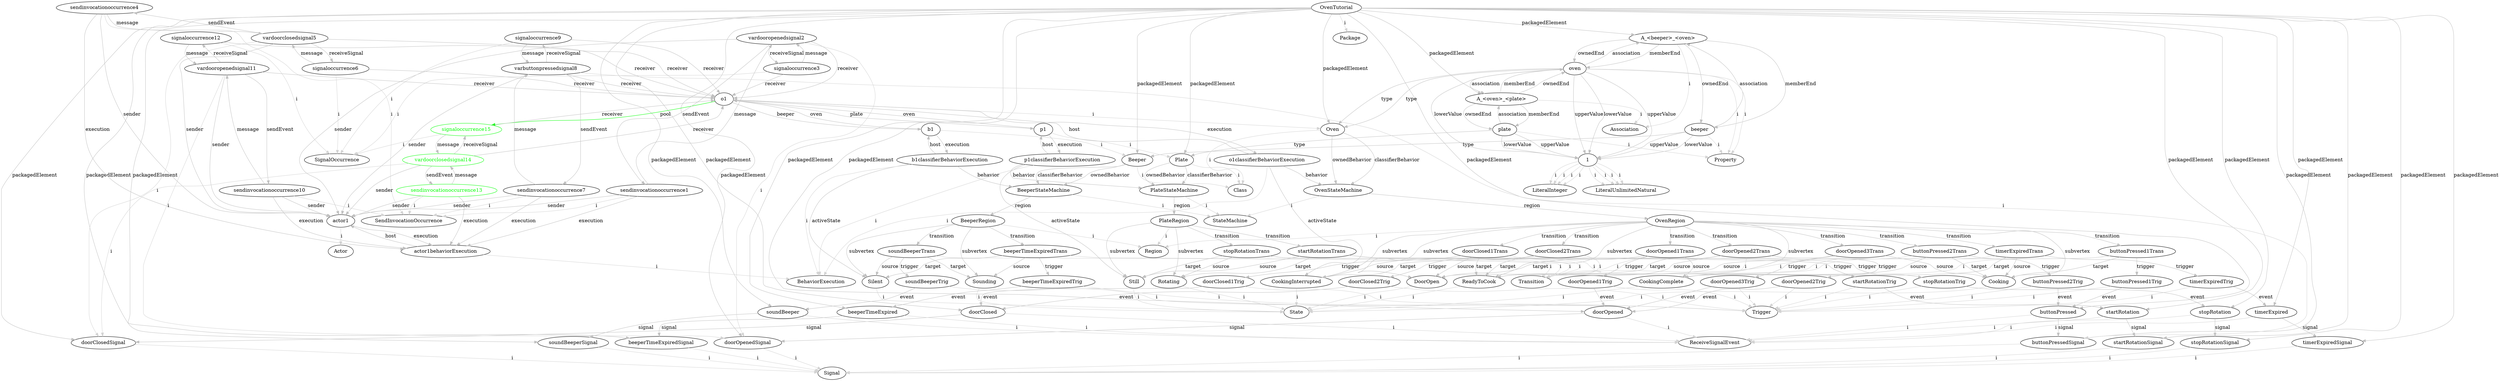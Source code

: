 digraph umlMetamodel {
	"OvenTutorial" -> "Package" [label="i", color="lightgrey"]
	"OvenTutorial" -> "Oven" [label="packagedElement", color="grey"]
	"Oven" -> "Class" [label="i", color="lightgrey"]
	"Oven" -> "OvenStateMachine" [label="classifierBehavior", color="grey"]
	"Oven" -> "OvenStateMachine" [label="ownedBehavior", color="grey"]
	"OvenStateMachine" -> "StateMachine" [label="i", color="lightgrey"]
	"OvenStateMachine" -> "OvenRegion" [label="region", color="grey"]
	"OvenRegion" -> "Region" [label="i", color="lightgrey"]
	"OvenRegion" -> "ReadyToCook" [label="subvertex", color="grey"]
	"ReadyToCook" -> "State" [label="i", color="lightgrey"]
	"OvenRegion" -> "DoorOpen" [label="subvertex", color="grey"]
	"DoorOpen" -> "State" [label="i", color="lightgrey"]
	"OvenRegion" -> "Cooking" [label="subvertex", color="grey"]
	"Cooking" -> "State" [label="i", color="lightgrey"]
	"OvenRegion" -> "CookingInterrupted" [label="subvertex", color="grey"]
	"CookingInterrupted" -> "State" [label="i", color="lightgrey"]
	"OvenRegion" -> "CookingComplete" [label="subvertex", color="grey"]
	"CookingComplete" -> "State" [label="i", color="lightgrey"]
	"OvenRegion" -> "doorOpened3Trans" [label="transition", color="grey"]
	"doorOpened3Trans" -> "Transition" [label="i", color="lightgrey"]
	"doorOpened3Trans" -> "Cooking" [label="source", color="grey"]
	"doorOpened3Trans" -> "CookingInterrupted" [label="target", color="grey"]
	"doorOpened3Trig" -> "Trigger" [label="i", color="lightgrey"]
	"OvenRegion" -> "buttonPressed1Trans" [label="transition", color="grey"]
	"buttonPressed1Trans" -> "Transition" [label="i", color="lightgrey"]
	"buttonPressed1Trans" -> "ReadyToCook" [label="source", color="grey"]
	"buttonPressed1Trans" -> "Cooking" [label="target", color="grey"]
	"buttonPressed1Trig" -> "Trigger" [label="i", color="lightgrey"]
	"OvenRegion" -> "doorClosed2Trans" [label="transition", color="grey"]
	"doorClosed2Trans" -> "Transition" [label="i", color="lightgrey"]
	"doorClosed2Trans" -> "CookingInterrupted" [label="source", color="grey"]
	"doorClosed2Trans" -> "ReadyToCook" [label="target", color="grey"]
	"doorClosed2Trans" -> "doorClosed2Trig" [label="trigger", color="grey"]
	"doorClosed2Trig" -> "Trigger" [label="i", color="lightgrey"]
	"doorClosed2Trig" -> "doorClosed" [label="event", color="grey"]
	"OvenRegion" -> "doorClosed1Trans" [label="transition", color="grey"]
	"doorClosed1Trans" -> "Transition" [label="i", color="lightgrey"]
	"doorClosed1Trans" -> "DoorOpen" [label="source", color="grey"]
	"doorClosed1Trans" -> "ReadyToCook" [label="target", color="grey"]
	"doorClosed1Trig" -> "Trigger" [label="i", color="lightgrey"]
	"OvenRegion" -> "timerExpiredTrans" [label="transition", color="grey"]
	"timerExpiredTrans" -> "Transition" [label="i", color="lightgrey"]
	"timerExpiredTrans" -> "Cooking" [label="source", color="grey"]
	"timerExpiredTrans" -> "CookingComplete" [label="target", color="grey"]
	"timerExpiredTrans" -> "timerExpiredTrig" [label="trigger", color="grey"]
	"timerExpiredTrig" -> "Trigger" [label="i", color="lightgrey"]
	"timerExpiredTrig" -> "timerExpired" [label="event", color="grey"]
	"OvenRegion" -> "buttonPressed2Trans" [label="transition", color="grey"]
	"buttonPressed2Trans" -> "Transition" [label="i", color="lightgrey"]
	"buttonPressed2Trans" -> "CookingComplete" [label="source", color="grey"]
	"buttonPressed2Trans" -> "Cooking" [label="target", color="grey"]
	"buttonPressed2Trans" -> "buttonPressed2Trig" [label="trigger", color="grey"]
	"buttonPressed2Trig" -> "Trigger" [label="i", color="lightgrey"]
	"buttonPressed2Trig" -> "buttonPressed" [label="event", color="grey"]
	"OvenRegion" -> "doorOpened1Trans" [label="transition", color="grey"]
	"doorOpened1Trans" -> "Transition" [label="i", color="lightgrey"]
	"doorOpened1Trans" -> "CookingComplete" [label="source", color="grey"]
	"doorOpened1Trans" -> "DoorOpen" [label="target", color="grey"]
	"doorOpened1Trans" -> "doorOpened1Trig" [label="trigger", color="grey"]
	"doorOpened1Trig" -> "Trigger" [label="i", color="lightgrey"]
	"doorOpened1Trig" -> "doorOpened" [label="event", color="grey"]
	"OvenRegion" -> "doorOpened2Trans" [label="transition", color="grey"]
	"doorOpened2Trans" -> "Transition" [label="i", color="lightgrey"]
	"doorOpened2Trans" -> "ReadyToCook" [label="source", color="grey"]
	"doorOpened2Trans" -> "DoorOpen" [label="target", color="grey"]
	"doorOpened2Trig" -> "Trigger" [label="i", color="lightgrey"]
	"OvenTutorial" -> "Beeper" [label="packagedElement", color="grey"]
	"Beeper" -> "Class" [label="i", color="lightgrey"]
	"Beeper" -> "BeeperStateMachine" [label="classifierBehavior", color="grey"]
	"Beeper" -> "BeeperStateMachine" [label="ownedBehavior", color="grey"]
	"BeeperStateMachine" -> "StateMachine" [label="i", color="lightgrey"]
	"BeeperStateMachine" -> "BeeperRegion" [label="region", color="grey"]
	"BeeperRegion" -> "Region" [label="i", color="lightgrey"]
	"BeeperRegion" -> "Silent" [label="subvertex", color="grey"]
	"Silent" -> "State" [label="i", color="lightgrey"]
	"BeeperRegion" -> "Sounding" [label="subvertex", color="grey"]
	"Sounding" -> "State" [label="i", color="lightgrey"]
	"BeeperRegion" -> "soundBeeperTrans" [label="transition", color="grey"]
	"soundBeeperTrans" -> "Transition" [label="i", color="lightgrey"]
	"soundBeeperTrans" -> "Silent" [label="source", color="grey"]
	"soundBeeperTrans" -> "Sounding" [label="target", color="grey"]
	"soundBeeperTrans" -> "soundBeeperTrig" [label="trigger", color="grey"]
	"soundBeeperTrig" -> "Trigger" [label="i", color="lightgrey"]
	"soundBeeperTrig" -> "soundBeeper" [label="event", color="grey"]
	"BeeperRegion" -> "beeperTimeExpiredTrans" [label="transition", color="grey"]
	"beeperTimeExpiredTrans" -> "Transition" [label="i", color="lightgrey"]
	"beeperTimeExpiredTrans" -> "Sounding" [label="source", color="grey"]
	"beeperTimeExpiredTrans" -> "Silent" [label="target", color="grey"]
	"beeperTimeExpiredTrans" -> "beeperTimeExpiredTrig" [label="trigger", color="grey"]
	"beeperTimeExpiredTrig" -> "Trigger" [label="i", color="lightgrey"]
	"beeperTimeExpiredTrig" -> "beeperTimeExpired" [label="event", color="grey"]
	"OvenTutorial" -> "Plate" [label="packagedElement", color="grey"]
	"Plate" -> "Class" [label="i", color="lightgrey"]
	"Plate" -> "PlateStateMachine" [label="classifierBehavior", color="grey"]
	"Plate" -> "PlateStateMachine" [label="ownedBehavior", color="grey"]
	"PlateStateMachine" -> "StateMachine" [label="i", color="lightgrey"]
	"PlateStateMachine" -> "PlateRegion" [label="region", color="grey"]
	"PlateRegion" -> "Region" [label="i", color="lightgrey"]
	"PlateRegion" -> "Still" [label="subvertex", color="grey"]
	"Still" -> "State" [label="i", color="lightgrey"]
	"PlateRegion" -> "Rotating" [label="subvertex", color="grey"]
	"Rotating" -> "State" [label="i", color="lightgrey"]
	"PlateRegion" -> "startRotationTrans" [label="transition", color="grey"]
	"startRotationTrans" -> "Transition" [label="i", color="lightgrey"]
	"startRotationTrans" -> "Still" [label="source", color="grey"]
	"startRotationTrans" -> "Rotating" [label="target", color="grey"]
	"startRotationTrans" -> "startRotationTrig" [label="trigger", color="grey"]
	"startRotationTrig" -> "Trigger" [label="i", color="lightgrey"]
	"startRotationTrig" -> "startRotation" [label="event", color="grey"]
	"PlateRegion" -> "stopRotationTrans" [label="transition", color="grey"]
	"stopRotationTrans" -> "Transition" [label="i", color="lightgrey"]
	"stopRotationTrans" -> "Rotating" [label="source", color="grey"]
	"stopRotationTrans" -> "Still" [label="target", color="grey"]
	"stopRotationTrans" -> "stopRotationTrig" [label="trigger", color="grey"]
	"stopRotationTrig" -> "Trigger" [label="i", color="lightgrey"]
	"stopRotationTrig" -> "stopRotation" [label="event", color="grey"]
	"OvenTutorial" -> "A_<beeper>_<oven>" [label="packagedElement", color="grey"]
	"A_<beeper>_<oven>" -> "Association" [label="i", color="lightgrey"]
	"A_<beeper>_<oven>" -> "beeper" [label="memberEnd", color="grey"]
	"A_<beeper>_<oven>" -> "oven" [label="memberEnd", color="grey"]
	"A_<beeper>_<oven>" -> "beeper" [label="ownedEnd", color="grey"]
	"beeper" -> "Property" [label="i", color="lightgrey"]
	"beeper" -> "Beeper" [label="type", color="grey"]
	"beeper" -> "A_<beeper>_<oven>" [label="association", color="grey"]
	"beeper" -> "1" [label="upperValue", color="grey"]
	"1" -> "LiteralUnlimitedNatural" [label="i", color="lightgrey"]
	"beeper" -> "1" [label="lowerValue", color="grey"]
	"1" -> "LiteralInteger" [label="i", color="lightgrey"]
	"A_<beeper>_<oven>" -> "oven" [label="ownedEnd", color="grey"]
	"oven" -> "Property" [label="i", color="lightgrey"]
	"oven" -> "Oven" [label="type", color="grey"]
	"oven" -> "A_<beeper>_<oven>" [label="association", color="grey"]
	"oven" -> "1" [label="upperValue", color="grey"]
	"1" -> "LiteralUnlimitedNatural" [label="i", color="lightgrey"]
	"oven" -> "1" [label="lowerValue", color="grey"]
	"1" -> "LiteralInteger" [label="i", color="lightgrey"]
	"OvenTutorial" -> "A_<oven>_<plate>" [label="packagedElement", color="grey"]
	"A_<oven>_<plate>" -> "Association" [label="i", color="lightgrey"]
	"A_<oven>_<plate>" -> "oven" [label="memberEnd", color="grey"]
	"A_<oven>_<plate>" -> "plate" [label="memberEnd", color="grey"]
	"A_<oven>_<plate>" -> "oven" [label="ownedEnd", color="grey"]
	"oven" -> "Property" [label="i", color="lightgrey"]
	"oven" -> "Oven" [label="type", color="grey"]
	"oven" -> "A_<oven>_<plate>" [label="association", color="grey"]
	"oven" -> "1" [label="upperValue", color="grey"]
	"1" -> "LiteralUnlimitedNatural" [label="i", color="lightgrey"]
	"oven" -> "1" [label="lowerValue", color="grey"]
	"1" -> "LiteralInteger" [label="i", color="lightgrey"]
	"A_<oven>_<plate>" -> "plate" [label="ownedEnd", color="grey"]
	"plate" -> "Property" [label="i", color="lightgrey"]
	"plate" -> "Plate" [label="type", color="grey"]
	"plate" -> "A_<oven>_<plate>" [label="association", color="grey"]
	"plate" -> "1" [label="upperValue", color="grey"]
	"1" -> "LiteralUnlimitedNatural" [label="i", color="lightgrey"]
	"plate" -> "1" [label="lowerValue", color="grey"]
	"1" -> "LiteralInteger" [label="i", color="lightgrey"]
	"OvenTutorial" -> "doorClosed" [label="packagedElement", color="grey"]
	"doorClosed" -> "ReceiveSignalEvent" [label="i", color="lightgrey"]
	"doorClosed" -> "doorClosedSignal" [label="signal", color="grey"]
	"OvenTutorial" -> "doorClosedSignal" [label="packagedElement", color="grey"]
	"doorClosedSignal" -> "Signal" [label="i", color="lightgrey"]
	"OvenTutorial" -> "doorOpened" [label="packagedElement", color="grey"]
	"doorOpened" -> "ReceiveSignalEvent" [label="i", color="lightgrey"]
	"doorOpened" -> "doorOpenedSignal" [label="signal", color="grey"]
	"OvenTutorial" -> "doorOpenedSignal" [label="packagedElement", color="grey"]
	"doorOpenedSignal" -> "Signal" [label="i", color="lightgrey"]
	"OvenTutorial" -> "buttonPressed" [label="packagedElement", color="grey"]
	"buttonPressed" -> "ReceiveSignalEvent" [label="i", color="lightgrey"]
	"buttonPressed" -> "buttonPressedSignal" [label="signal", color="grey"]
	"OvenTutorial" -> "buttonPressedSignal" [label="packagedElement", color="grey"]
	"buttonPressedSignal" -> "Signal" [label="i", color="lightgrey"]
	"OvenTutorial" -> "timerExpired" [label="packagedElement", color="grey"]
	"timerExpired" -> "ReceiveSignalEvent" [label="i", color="lightgrey"]
	"timerExpired" -> "timerExpiredSignal" [label="signal", color="grey"]
	"OvenTutorial" -> "timerExpiredSignal" [label="packagedElement", color="grey"]
	"timerExpiredSignal" -> "Signal" [label="i", color="lightgrey"]
	"OvenTutorial" -> "startRotation" [label="packagedElement", color="grey"]
	"startRotation" -> "ReceiveSignalEvent" [label="i", color="lightgrey"]
	"startRotation" -> "startRotationSignal" [label="signal", color="grey"]
	"OvenTutorial" -> "startRotationSignal" [label="packagedElement", color="grey"]
	"startRotationSignal" -> "Signal" [label="i", color="lightgrey"]
	"OvenTutorial" -> "stopRotation" [label="packagedElement", color="grey"]
	"stopRotation" -> "ReceiveSignalEvent" [label="i", color="lightgrey"]
	"stopRotation" -> "stopRotationSignal" [label="signal", color="grey"]
	"OvenTutorial" -> "stopRotationSignal" [label="packagedElement", color="grey"]
	"stopRotationSignal" -> "Signal" [label="i", color="lightgrey"]
	"OvenTutorial" -> "soundBeeper" [label="packagedElement", color="grey"]
	"soundBeeper" -> "ReceiveSignalEvent" [label="i", color="lightgrey"]
	"soundBeeper" -> "soundBeeperSignal" [label="signal", color="grey"]
	"OvenTutorial" -> "soundBeeperSignal" [label="packagedElement", color="grey"]
	"soundBeeperSignal" -> "Signal" [label="i", color="lightgrey"]
	"OvenTutorial" -> "beeperTimeExpired" [label="packagedElement", color="grey"]
	"beeperTimeExpired" -> "ReceiveSignalEvent" [label="i", color="lightgrey"]
	"beeperTimeExpired" -> "beeperTimeExpiredSignal" [label="signal", color="grey"]
	"OvenTutorial" -> "beeperTimeExpiredSignal" [label="packagedElement", color="grey"]
	"beeperTimeExpiredSignal" -> "Signal" [label="i", color="lightgrey"]
	"p1" -> "Plate" [label="i", color="lightgrey"]
	"p1classifierBehaviorExecution" -> "BehaviorExecution" [label="i", color="lightgrey"]
	"p1" -> "p1classifierBehaviorExecution" [label="execution", color="grey"]
	"p1classifierBehaviorExecution" -> "p1" [label="host", color="grey"]
	"p1classifierBehaviorExecution" -> "PlateStateMachine" [label="behavior", color="grey"]
	"p1classifierBehaviorExecution" -> "Still" [label="activeState", color="grey"]
	"o1" -> "Oven" [label="i", color="lightgrey"]
	"o1classifierBehaviorExecution" -> "BehaviorExecution" [label="i", color="lightgrey"]
	"o1" -> "o1classifierBehaviorExecution" [label="execution", color="grey"]
	"o1classifierBehaviorExecution" -> "o1" [label="host", color="grey"]
	"o1classifierBehaviorExecution" -> "OvenStateMachine" [label="behavior", color="grey"]
	"b1" -> "Beeper" [label="i", color="lightgrey"]
	"b1classifierBehaviorExecution" -> "BehaviorExecution" [label="i", color="lightgrey"]
	"b1" -> "b1classifierBehaviorExecution" [label="execution", color="grey"]
	"b1classifierBehaviorExecution" -> "b1" [label="host", color="grey"]
	"b1classifierBehaviorExecution" -> "BeeperStateMachine" [label="behavior", color="grey"]
	"b1classifierBehaviorExecution" -> "Silent" [label="activeState", color="grey"]
	"p1" -> "o1" [label="oven", color="grey"]
	"o1" -> "p1" [label="plate", color="grey"]
	"b1" -> "o1" [label="oven", color="grey"]
	"o1" -> "b1" [label="beeper", color="grey"]
	"actor1" -> "Actor" [label="i", color="lightgrey"]
	"actor1behaviorExecution" -> "BehaviorExecution" [label="i", color="lightgrey"]
	"actor1" -> "actor1behaviorExecution" [label="execution", color="grey"]
	"actor1behaviorExecution" -> "actor1" [label="host", color="grey"]
	"sendinvocationoccurrence1" -> "SendInvocationOccurrence" [label="i", color="lightgrey"]
	"sendinvocationoccurrence1" -> "vardooropenedsignal2" [label="message", color="grey"]
	"vardooropenedsignal2" -> "sendinvocationoccurrence1" [label="sendEvent", color="grey"]
	"vardooropenedsignal2" -> "signaloccurrence3" [label="receiveSignal", color="grey"]
	"signaloccurrence3" -> "vardooropenedsignal2" [label="message", color="grey"]
	"signaloccurrence3" -> "SignalOccurrence" [label="i", color="lightgrey"]
	"vardooropenedsignal2" -> "doorOpenedSignal" [label="i", color="lightgrey"]
	"signaloccurrence3" -> "o1" [label="receiver", color="grey"]
	"vardooropenedsignal2" -> "actor1" [label="sender", color="grey"]
	"sendinvocationoccurrence1" -> "actor1" [label="sender", color="grey"]
	"vardooropenedsignal2" -> "o1" [label="receiver", color="grey"]
	"sendinvocationoccurrence1" -> "actor1behaviorExecution" [label="execution", color="grey"]
	"doorOpened2Trig" -> "doorOpened" [label="event", color="grey"]
	"doorOpened2Trans" -> "doorOpened2Trig" [label="trigger", color="grey"]
	"sendinvocationoccurrence4" -> "SendInvocationOccurrence" [label="i", color="lightgrey"]
	"sendinvocationoccurrence4" -> "vardoorclosedsignal5" [label="message", color="grey"]
	"vardoorclosedsignal5" -> "sendinvocationoccurrence4" [label="sendEvent", color="grey"]
	"vardoorclosedsignal5" -> "signaloccurrence6" [label="receiveSignal", color="grey"]
	"signaloccurrence6" -> "vardoorclosedsignal5" [label="message", color="grey"]
	"signaloccurrence6" -> "SignalOccurrence" [label="i", color="lightgrey"]
	"vardoorclosedsignal5" -> "doorClosedSignal" [label="i", color="lightgrey"]
	"signaloccurrence6" -> "o1" [label="receiver", color="grey"]
	"vardoorclosedsignal5" -> "actor1" [label="sender", color="grey"]
	"sendinvocationoccurrence4" -> "actor1" [label="sender", color="grey"]
	"vardoorclosedsignal5" -> "o1" [label="receiver", color="grey"]
	"sendinvocationoccurrence4" -> "actor1behaviorExecution" [label="execution", color="grey"]
	"doorClosed1Trig" -> "doorClosed" [label="event", color="grey"]
	"doorClosed1Trans" -> "doorClosed1Trig" [label="trigger", color="grey"]
	"sendinvocationoccurrence7" -> "SendInvocationOccurrence" [label="i", color="lightgrey"]
	"sendinvocationoccurrence7" -> "varbuttonpressedsignal8" [label="message", color="grey"]
	"varbuttonpressedsignal8" -> "sendinvocationoccurrence7" [label="sendEvent", color="grey"]
	"varbuttonpressedsignal8" -> "signaloccurrence9" [label="receiveSignal", color="grey"]
	"signaloccurrence9" -> "varbuttonpressedsignal8" [label="message", color="grey"]
	"signaloccurrence9" -> "SignalOccurrence" [label="i", color="lightgrey"]
	"varbuttonpressedsignal8" -> "buttonPressedSignal" [label="i", color="lightgrey"]
	"signaloccurrence9" -> "o1" [label="receiver", color="grey"]
	"varbuttonpressedsignal8" -> "actor1" [label="sender", color="grey"]
	"sendinvocationoccurrence7" -> "actor1" [label="sender", color="grey"]
	"varbuttonpressedsignal8" -> "o1" [label="receiver", color="grey"]
	"sendinvocationoccurrence7" -> "actor1behaviorExecution" [label="execution", color="grey"]
	"buttonPressed1Trig" -> "buttonPressed" [label="event", color="grey"]
	"buttonPressed1Trans" -> "buttonPressed1Trig" [label="trigger", color="grey"]
	"sendinvocationoccurrence10" -> "SendInvocationOccurrence" [label="i", color="lightgrey"]
	"sendinvocationoccurrence10" -> "vardooropenedsignal11" [label="message", color="grey"]
	"vardooropenedsignal11" -> "sendinvocationoccurrence10" [label="sendEvent", color="grey"]
	"vardooropenedsignal11" -> "signaloccurrence12" [label="receiveSignal", color="grey"]
	"signaloccurrence12" -> "vardooropenedsignal11" [label="message", color="grey"]
	"signaloccurrence12" -> "SignalOccurrence" [label="i", color="lightgrey"]
	"vardooropenedsignal11" -> "doorOpenedSignal" [label="i", color="lightgrey"]
	"signaloccurrence12" -> "o1" [label="receiver", color="grey"]
	"vardooropenedsignal11" -> "actor1" [label="sender", color="grey"]
	"sendinvocationoccurrence10" -> "actor1" [label="sender", color="grey"]
	"vardooropenedsignal11" -> "o1" [label="receiver", color="grey"]
	"sendinvocationoccurrence10" -> "actor1behaviorExecution" [label="execution", color="grey"]
	"doorOpened3Trig" -> "doorOpened" [label="event", color="grey"]
	"doorOpened3Trans" -> "doorOpened3Trig" [label="trigger", color="grey"]
	"o1classifierBehaviorExecution" -> "CookingInterrupted" [label="activeState", color="grey"]
	"sendinvocationoccurrence13" -> "SendInvocationOccurrence" [label="i", color="lightgrey"]
	"sendinvocationoccurrence13" [color="green", fontcolor="green"]
	"sendinvocationoccurrence13" -> "vardoorclosedsignal14" [label="message", color="grey"]
	"sendinvocationoccurrence13" [color="green", fontcolor="green"]
	"vardoorclosedsignal14" [color="green", fontcolor="green"]
	"vardoorclosedsignal14" -> "sendinvocationoccurrence13" [label="sendEvent", color="grey"]
	"vardoorclosedsignal14" [color="green", fontcolor="green"]
	"sendinvocationoccurrence13" [color="green", fontcolor="green"]
	"vardoorclosedsignal14" -> "signaloccurrence15" [label="receiveSignal", color="grey"]
	"vardoorclosedsignal14" [color="green", fontcolor="green"]
	"signaloccurrence15" [color="green", fontcolor="green"]
	"signaloccurrence15" -> "vardoorclosedsignal14" [label="message", color="grey"]
	"signaloccurrence15" [color="green", fontcolor="green"]
	"vardoorclosedsignal14" [color="green", fontcolor="green"]
	"signaloccurrence15" -> "SignalOccurrence" [label="i", color="lightgrey"]
	"signaloccurrence15" [color="green", fontcolor="green"]
	"vardoorclosedsignal14" -> "doorClosedSignal" [label="i", color="lightgrey"]
	"vardoorclosedsignal14" [color="green", fontcolor="green"]
	"signaloccurrence15" -> "o1" [label="receiver", color="grey"]
	"signaloccurrence15" [color="green", fontcolor="green"]
	"o1" -> "signaloccurrence15" [label="pool", color="green"]
	"signaloccurrence15" [color="green", fontcolor="green"]
	"vardoorclosedsignal14" -> "actor1" [label="sender", color="grey"]
	"vardoorclosedsignal14" [color="green", fontcolor="green"]
	"sendinvocationoccurrence13" -> "actor1" [label="sender", color="grey"]
	"sendinvocationoccurrence13" [color="green", fontcolor="green"]
	"vardoorclosedsignal14" -> "o1" [label="receiver", color="grey"]
	"vardoorclosedsignal14" [color="green", fontcolor="green"]
	"sendinvocationoccurrence13" -> "actor1behaviorExecution" [label="execution", color="grey"]
	"sendinvocationoccurrence13" [color="green", fontcolor="green"]
}

